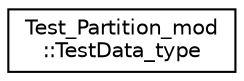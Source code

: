 digraph "Graphical Class Hierarchy"
{
 // LATEX_PDF_SIZE
  edge [fontname="Helvetica",fontsize="10",labelfontname="Helvetica",labelfontsize="10"];
  node [fontname="Helvetica",fontsize="10",shape=record];
  rankdir="LR";
  Node0 [label="Test_Partition_mod\l::TestData_type",height=0.2,width=0.4,color="black", fillcolor="white", style="filled",URL="$structTest__Partition__mod_1_1TestData__type.html",tooltip=" "];
}
